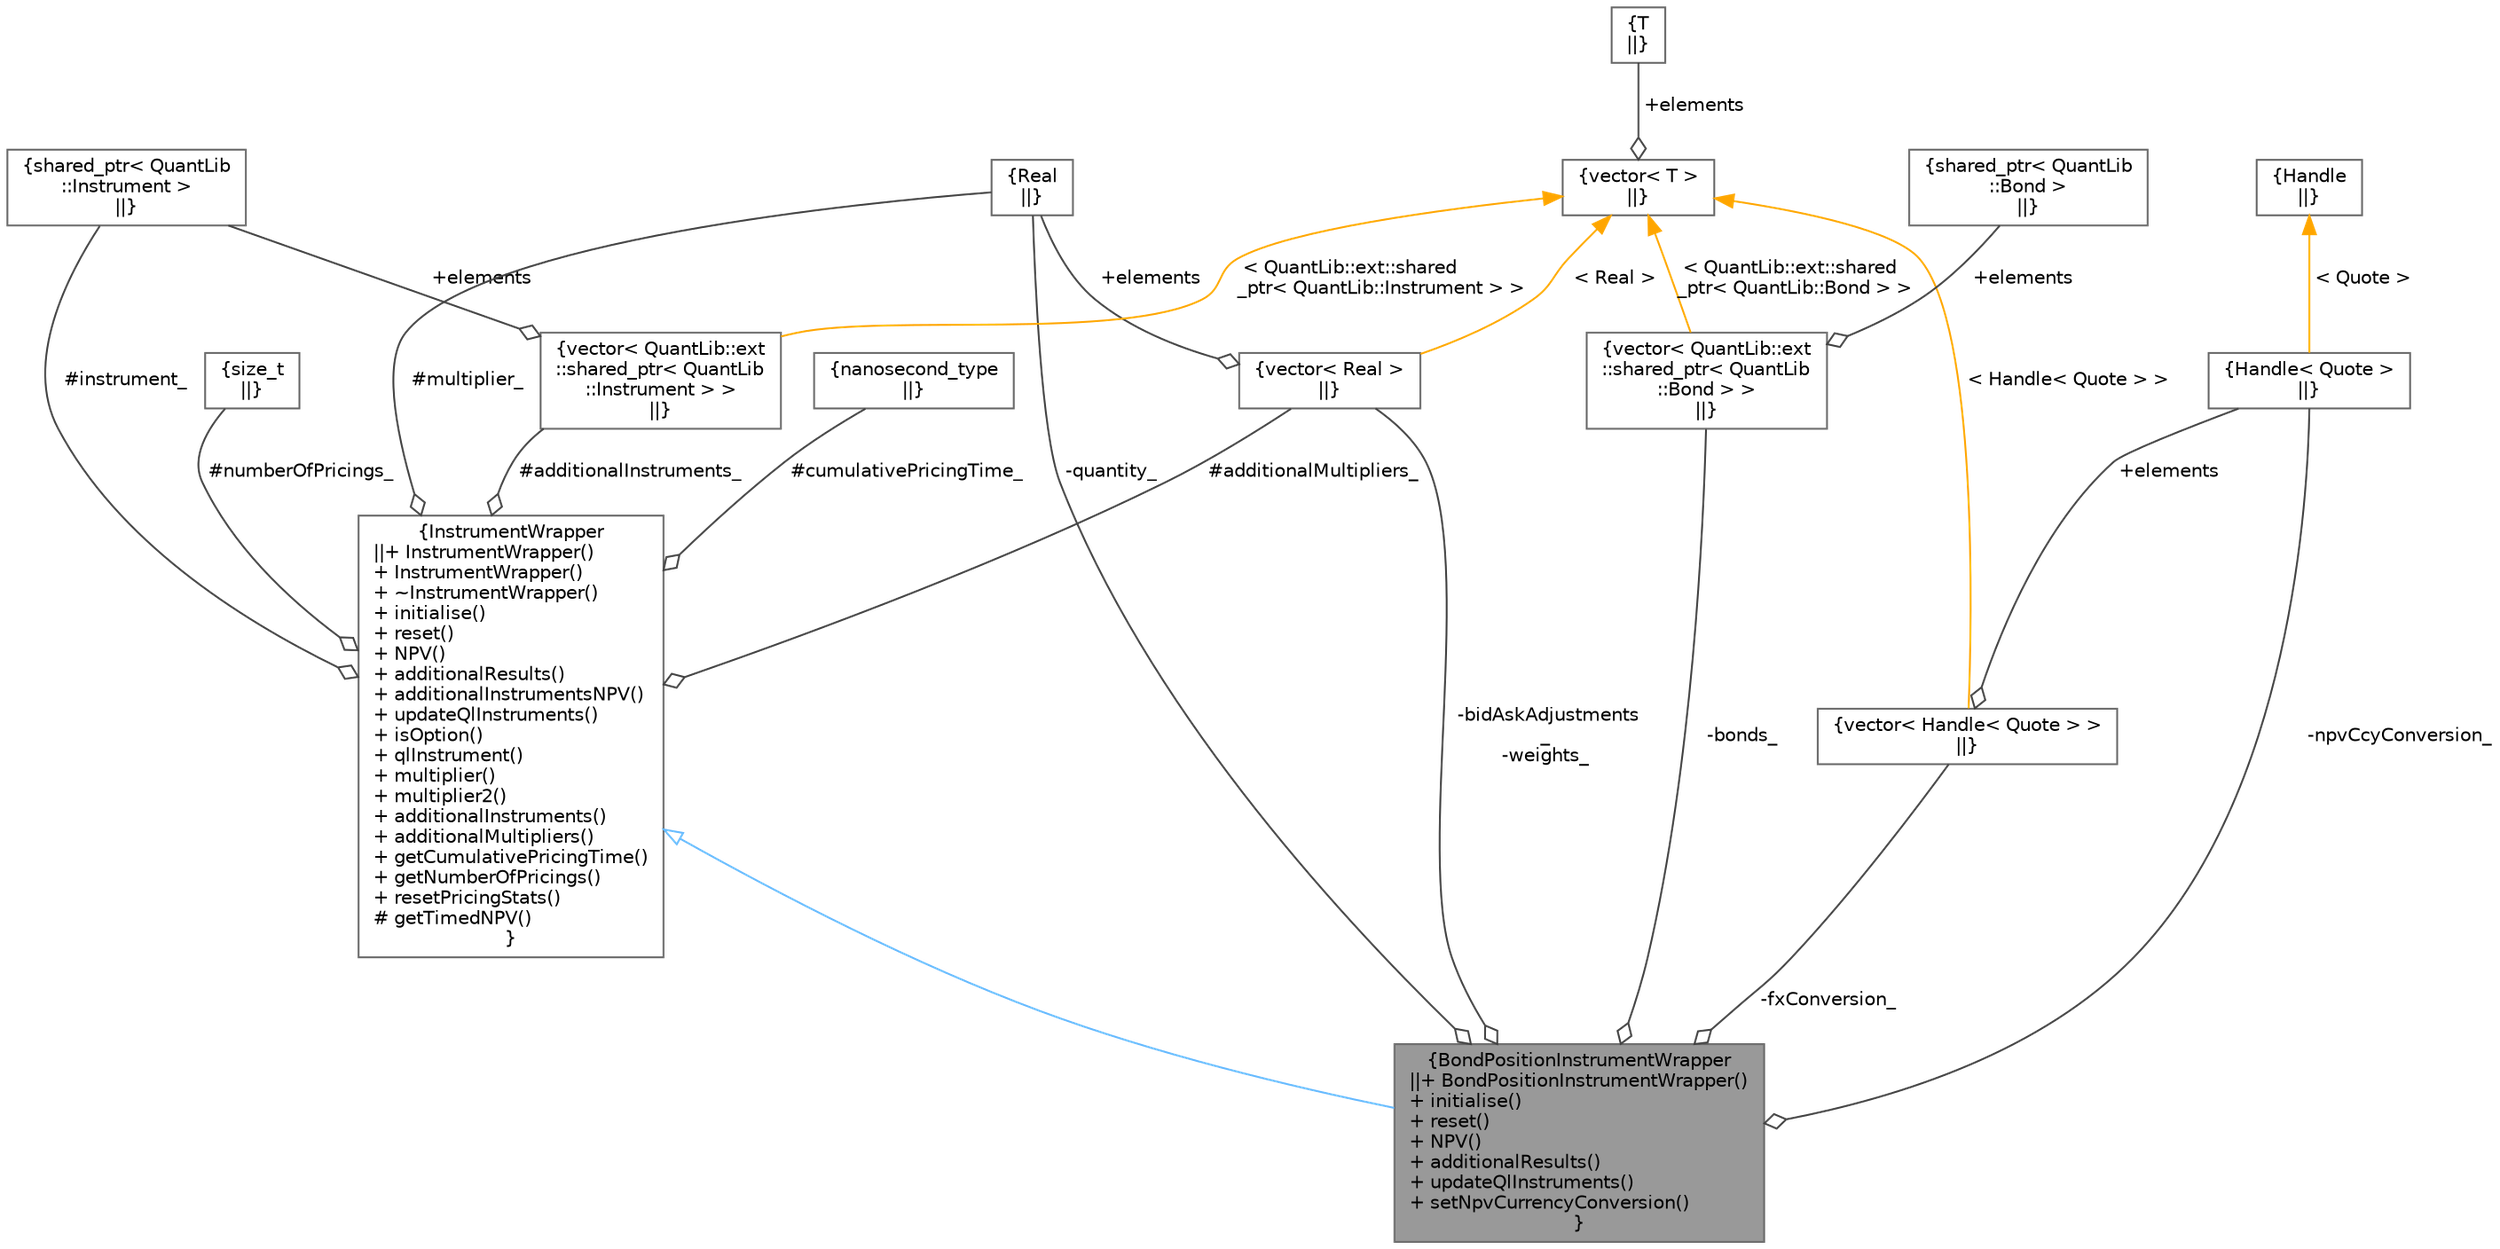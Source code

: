 digraph "BondPositionInstrumentWrapper"
{
 // INTERACTIVE_SVG=YES
 // LATEX_PDF_SIZE
  bgcolor="transparent";
  edge [fontname=Helvetica,fontsize=10,labelfontname=Helvetica,labelfontsize=10];
  node [fontname=Helvetica,fontsize=10,shape=box,height=0.2,width=0.4];
  Node1 [label="{BondPositionInstrumentWrapper\n||+ BondPositionInstrumentWrapper()\l+ initialise()\l+ reset()\l+ NPV()\l+ additionalResults()\l+ updateQlInstruments()\l+ setNpvCurrencyConversion()\l}",height=0.2,width=0.4,color="gray40", fillcolor="grey60", style="filled", fontcolor="black",tooltip="Equity Position instrument wrapper."];
  Node2 -> Node1 [dir="back",color="steelblue1",style="solid",arrowtail="onormal"];
  Node2 [label="{InstrumentWrapper\n||+ InstrumentWrapper()\l+ InstrumentWrapper()\l+ ~InstrumentWrapper()\l+ initialise()\l+ reset()\l+ NPV()\l+ additionalResults()\l+ additionalInstrumentsNPV()\l+ updateQlInstruments()\l+ isOption()\l+ qlInstrument()\l+ multiplier()\l+ multiplier2()\l+ additionalInstruments()\l+ additionalMultipliers()\l+ getCumulativePricingTime()\l+ getNumberOfPricings()\l+ resetPricingStats()\l# getTimedNPV()\l}",height=0.2,width=0.4,color="gray40", fillcolor="white", style="filled",URL="$classore_1_1data_1_1_instrument_wrapper.html",tooltip="Instrument Wrapper."];
  Node3 -> Node2 [color="grey25",style="solid",label=" #instrument_" ,arrowhead="odiamond"];
  Node3 [label="{shared_ptr\< QuantLib\l::Instrument \>\n||}",height=0.2,width=0.4,color="gray40", fillcolor="white", style="filled",tooltip=" "];
  Node4 -> Node2 [color="grey25",style="solid",label=" #multiplier_" ,arrowhead="odiamond"];
  Node4 [label="{Real\n||}",height=0.2,width=0.4,color="gray40", fillcolor="white", style="filled",tooltip=" "];
  Node5 -> Node2 [color="grey25",style="solid",label=" #additionalInstruments_" ,arrowhead="odiamond"];
  Node5 [label="{vector\< QuantLib::ext\l::shared_ptr\< QuantLib\l::Instrument \> \>\n||}",height=0.2,width=0.4,color="gray40", fillcolor="white", style="filled",tooltip=" "];
  Node3 -> Node5 [color="grey25",style="solid",label=" +elements" ,arrowhead="odiamond"];
  Node6 -> Node5 [dir="back",color="orange",style="solid",label=" \< QuantLib::ext::shared\l_ptr\< QuantLib::Instrument \> \>" ];
  Node6 [label="{vector\< T \>\n||}",height=0.2,width=0.4,color="gray40", fillcolor="white", style="filled",tooltip=" "];
  Node7 -> Node6 [color="grey25",style="solid",label=" +elements" ,arrowhead="odiamond"];
  Node7 [label="{T\n||}",height=0.2,width=0.4,color="gray40", fillcolor="white", style="filled",tooltip=" "];
  Node8 -> Node2 [color="grey25",style="solid",label=" #additionalMultipliers_" ,arrowhead="odiamond"];
  Node8 [label="{vector\< Real \>\n||}",height=0.2,width=0.4,color="gray40", fillcolor="white", style="filled",tooltip=" "];
  Node4 -> Node8 [color="grey25",style="solid",label=" +elements" ,arrowhead="odiamond"];
  Node6 -> Node8 [dir="back",color="orange",style="solid",label=" \< Real \>" ];
  Node9 -> Node2 [color="grey25",style="solid",label=" #numberOfPricings_" ,arrowhead="odiamond"];
  Node9 [label="{size_t\n||}",height=0.2,width=0.4,color="gray40", fillcolor="white", style="filled",tooltip=" "];
  Node10 -> Node2 [color="grey25",style="solid",label=" #cumulativePricingTime_" ,arrowhead="odiamond"];
  Node10 [label="{nanosecond_type\n||}",height=0.2,width=0.4,color="gray40", fillcolor="white", style="filled",tooltip=" "];
  Node4 -> Node1 [color="grey25",style="solid",label=" -quantity_" ,arrowhead="odiamond"];
  Node11 -> Node1 [color="grey25",style="solid",label=" -bonds_" ,arrowhead="odiamond"];
  Node11 [label="{vector\< QuantLib::ext\l::shared_ptr\< QuantLib\l::Bond \> \>\n||}",height=0.2,width=0.4,color="gray40", fillcolor="white", style="filled",tooltip=" "];
  Node12 -> Node11 [color="grey25",style="solid",label=" +elements" ,arrowhead="odiamond"];
  Node12 [label="{shared_ptr\< QuantLib\l::Bond \>\n||}",height=0.2,width=0.4,color="gray40", fillcolor="white", style="filled",tooltip=" "];
  Node6 -> Node11 [dir="back",color="orange",style="solid",label=" \< QuantLib::ext::shared\l_ptr\< QuantLib::Bond \> \>" ];
  Node8 -> Node1 [color="grey25",style="solid",label=" -bidAskAdjustments\l_\n-weights_" ,arrowhead="odiamond"];
  Node13 -> Node1 [color="grey25",style="solid",label=" -fxConversion_" ,arrowhead="odiamond"];
  Node13 [label="{vector\< Handle\< Quote \> \>\n||}",height=0.2,width=0.4,color="gray40", fillcolor="white", style="filled",tooltip=" "];
  Node14 -> Node13 [color="grey25",style="solid",label=" +elements" ,arrowhead="odiamond"];
  Node14 [label="{Handle\< Quote \>\n||}",height=0.2,width=0.4,color="gray40", fillcolor="white", style="filled",tooltip=" "];
  Node15 -> Node14 [dir="back",color="orange",style="solid",label=" \< Quote \>" ];
  Node15 [label="{Handle\n||}",height=0.2,width=0.4,color="gray40", fillcolor="white", style="filled",tooltip=" "];
  Node6 -> Node13 [dir="back",color="orange",style="solid",label=" \< Handle\< Quote \> \>" ];
  Node14 -> Node1 [color="grey25",style="solid",label=" -npvCcyConversion_" ,arrowhead="odiamond"];
}
